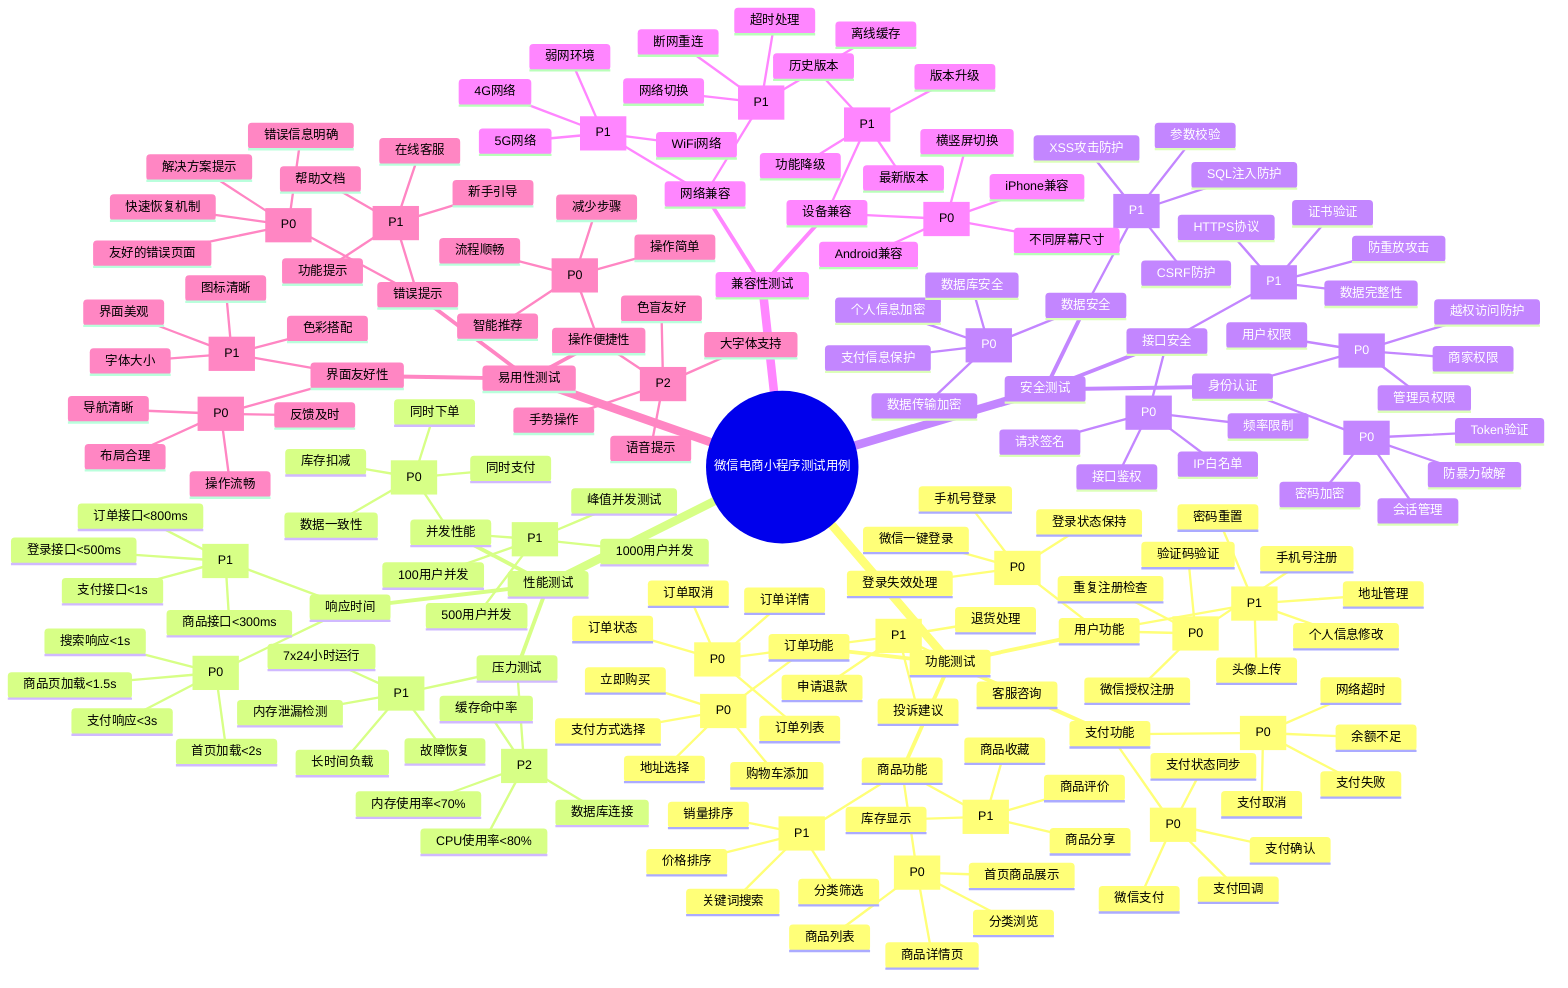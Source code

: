 mindmap
  root((微信电商小程序测试用例))
    功能测试
      用户功能
        注册功能[P0]
          手机号注册
          微信授权注册
          验证码验证
          重复注册检查
        登录功能[P0]
          微信一键登录
          手机号登录
          登录状态保持
          登录失效处理
        信息管理[P1]
          个人信息修改
          头像上传
          地址管理
          密码重置
      商品功能
        商品浏览[P0]
          首页商品展示
          分类浏览
          商品列表
          商品详情页
        搜索功能[P1]
          关键词搜索
          分类筛选
          价格排序
          销量排序
        商品交互[P1]
          商品收藏
          商品分享
          商品评价
          库存显示
      订单功能
        下单流程[P0]
          购物车添加
          立即购买
          地址选择
          支付方式选择
        订单管理[P0]
          订单列表
          订单详情
          订单状态
          订单取消
        售后服务[P1]
          申请退款
          退货处理
          客服咨询
          投诉建议
      支付功能
        支付流程[P0]
          微信支付
          支付确认
          支付回调
          支付状态同步
        异常处理[P0]
          支付失败
          网络超时
          余额不足
          支付取消
    性能测试
      响应时间
        页面加载[P0]
          首页加载<2s
          商品页加载<1.5s
          搜索响应<1s
          支付响应<3s
        接口响应[P1]
          登录接口<500ms
          商品接口<300ms
          订单接口<800ms
          支付接口<1s
      并发性能
        用户并发[P1]
          100用户并发
          500用户并发
          1000用户并发
          峰值并发测试
        交易并发[P0]
          同时下单
          同时支付
          库存扣减
          数据一致性
      压力测试
        系统极限[P2]
          CPU使用率<80%
          内存使用率<70%
          数据库连接
          缓存命中率
        稳定性测试[P1]
          7x24小时运行
          内存泄漏检测
          长时间负载
          故障恢复
    安全测试
      身份认证
        登录安全[P0]
          密码加密
          Token验证
          会话管理
          防暴力破解
        权限控制[P0]
          用户权限
          商家权限
          管理员权限
          越权访问防护
      数据安全
        敏感信息[P0]
          个人信息加密
          支付信息保护
          数据传输加密
          数据库安全
        输入验证[P1]
          SQL注入防护
          XSS攻击防护
          CSRF防护
          参数校验
      接口安全
        API安全[P0]
          接口鉴权
          请求签名
          频率限制
          IP白名单
        通信安全[P1]
          HTTPS协议
          证书验证
          数据完整性
          防重放攻击
    兼容性测试
      设备兼容
        移动设备[P0]
          iPhone兼容
          Android兼容
          不同屏幕尺寸
          横竖屏切换
        微信版本[P1]
          最新版本
          历史版本
          版本升级
          功能降级
      网络兼容
        网络环境[P1]
          WiFi网络
          4G网络
          5G网络
          弱网环境
        网络异常[P1]
          断网重连
          网络切换
          超时处理
          离线缓存
    易用性测试
      界面友好性
        视觉设计[P1]
          界面美观
          色彩搭配
          字体大小
          图标清晰
        交互设计[P0]
          操作流畅
          反馈及时
          导航清晰
          布局合理
      操作便捷性
        用户体验[P0]
          操作简单
          流程顺畅
          减少步骤
          智能推荐
        无障碍访问[P2]
          语音提示
          大字体支持
          色盲友好
          手势操作
      错误提示
        异常处理[P0]
          错误信息明确
          解决方案提示
          友好的错误页面
          快速恢复机制
        用户引导[P1]
          新手引导
          功能提示
          帮助文档
          在线客服